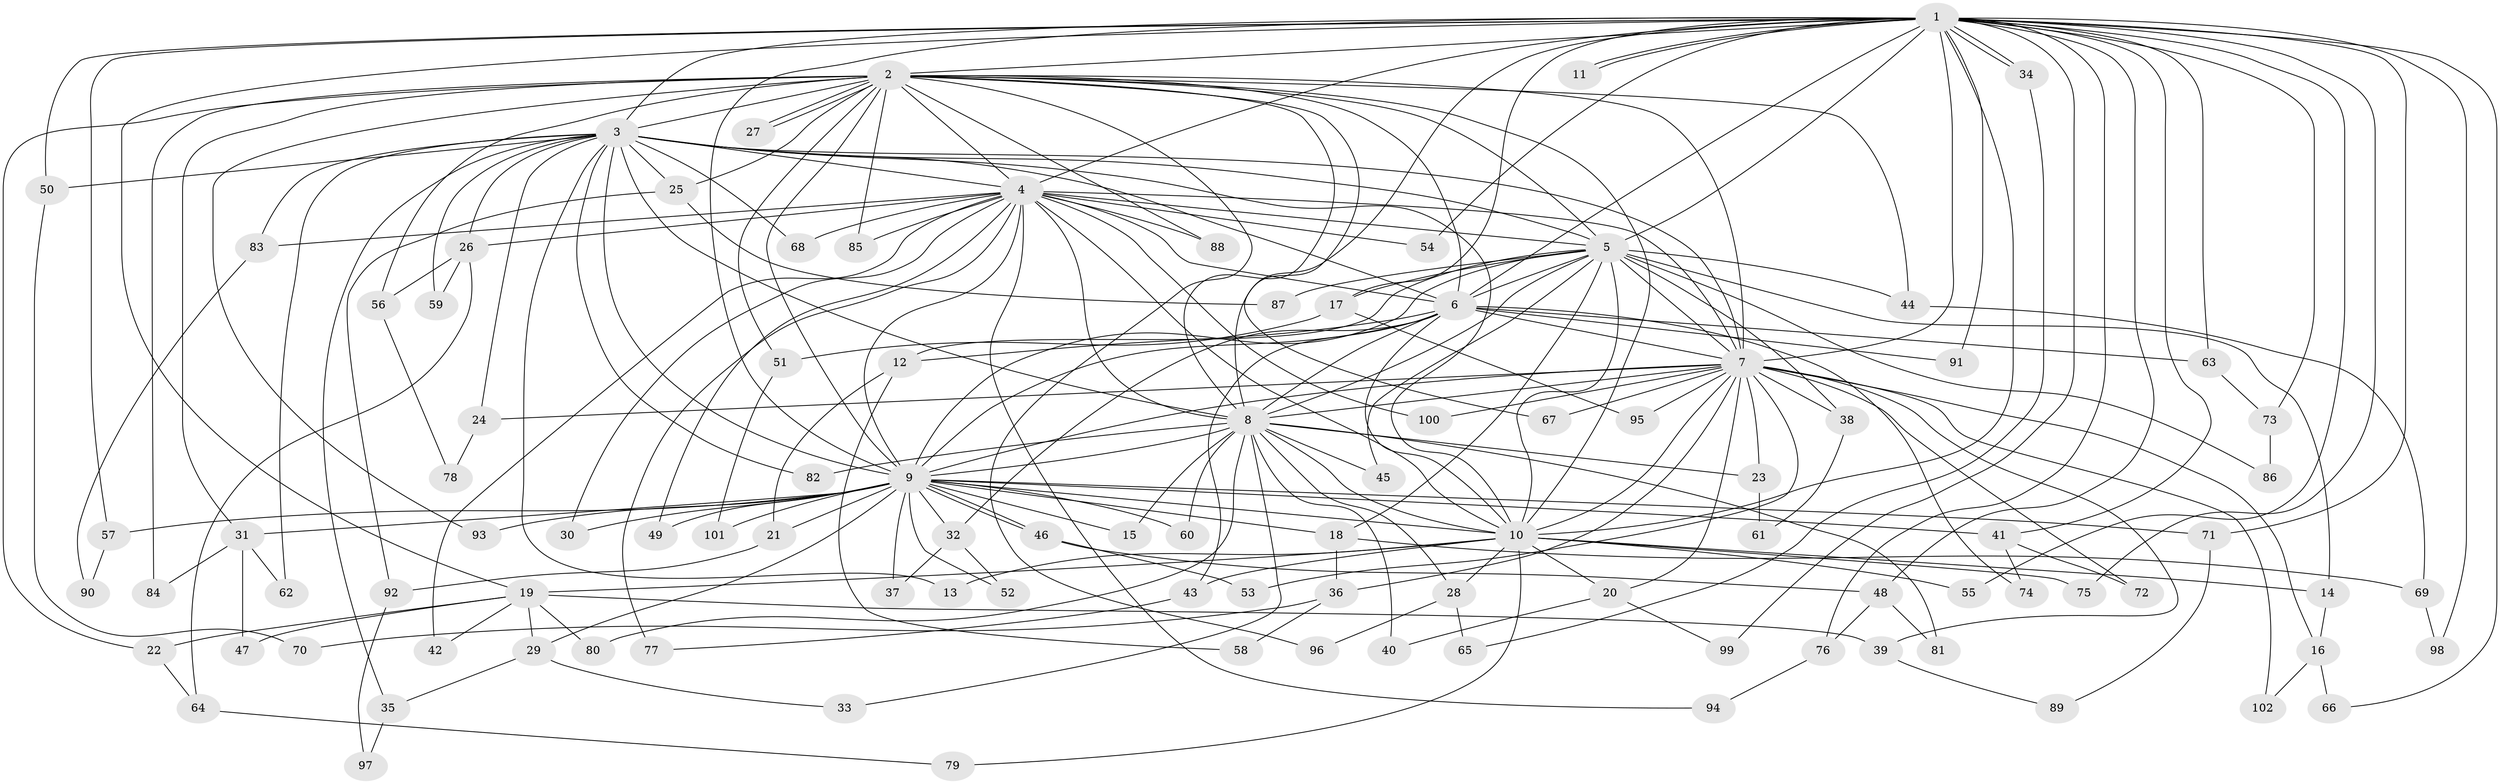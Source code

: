 // Generated by graph-tools (version 1.1) at 2025/34/03/09/25 02:34:37]
// undirected, 102 vertices, 229 edges
graph export_dot {
graph [start="1"]
  node [color=gray90,style=filled];
  1;
  2;
  3;
  4;
  5;
  6;
  7;
  8;
  9;
  10;
  11;
  12;
  13;
  14;
  15;
  16;
  17;
  18;
  19;
  20;
  21;
  22;
  23;
  24;
  25;
  26;
  27;
  28;
  29;
  30;
  31;
  32;
  33;
  34;
  35;
  36;
  37;
  38;
  39;
  40;
  41;
  42;
  43;
  44;
  45;
  46;
  47;
  48;
  49;
  50;
  51;
  52;
  53;
  54;
  55;
  56;
  57;
  58;
  59;
  60;
  61;
  62;
  63;
  64;
  65;
  66;
  67;
  68;
  69;
  70;
  71;
  72;
  73;
  74;
  75;
  76;
  77;
  78;
  79;
  80;
  81;
  82;
  83;
  84;
  85;
  86;
  87;
  88;
  89;
  90;
  91;
  92;
  93;
  94;
  95;
  96;
  97;
  98;
  99;
  100;
  101;
  102;
  1 -- 2;
  1 -- 3;
  1 -- 4;
  1 -- 5;
  1 -- 6;
  1 -- 7;
  1 -- 8;
  1 -- 9;
  1 -- 10;
  1 -- 11;
  1 -- 11;
  1 -- 17;
  1 -- 19;
  1 -- 34;
  1 -- 34;
  1 -- 41;
  1 -- 48;
  1 -- 50;
  1 -- 54;
  1 -- 55;
  1 -- 57;
  1 -- 63;
  1 -- 66;
  1 -- 71;
  1 -- 73;
  1 -- 75;
  1 -- 76;
  1 -- 91;
  1 -- 98;
  1 -- 99;
  2 -- 3;
  2 -- 4;
  2 -- 5;
  2 -- 6;
  2 -- 7;
  2 -- 8;
  2 -- 9;
  2 -- 10;
  2 -- 22;
  2 -- 25;
  2 -- 27;
  2 -- 27;
  2 -- 31;
  2 -- 44;
  2 -- 51;
  2 -- 56;
  2 -- 67;
  2 -- 84;
  2 -- 85;
  2 -- 88;
  2 -- 93;
  2 -- 96;
  3 -- 4;
  3 -- 5;
  3 -- 6;
  3 -- 7;
  3 -- 8;
  3 -- 9;
  3 -- 10;
  3 -- 13;
  3 -- 24;
  3 -- 25;
  3 -- 26;
  3 -- 35;
  3 -- 50;
  3 -- 59;
  3 -- 62;
  3 -- 68;
  3 -- 82;
  3 -- 83;
  4 -- 5;
  4 -- 6;
  4 -- 7;
  4 -- 8;
  4 -- 9;
  4 -- 10;
  4 -- 26;
  4 -- 30;
  4 -- 42;
  4 -- 49;
  4 -- 54;
  4 -- 68;
  4 -- 77;
  4 -- 83;
  4 -- 85;
  4 -- 88;
  4 -- 94;
  4 -- 100;
  5 -- 6;
  5 -- 7;
  5 -- 8;
  5 -- 9;
  5 -- 10;
  5 -- 12;
  5 -- 14;
  5 -- 17;
  5 -- 18;
  5 -- 38;
  5 -- 44;
  5 -- 45;
  5 -- 86;
  5 -- 87;
  6 -- 7;
  6 -- 8;
  6 -- 9;
  6 -- 10;
  6 -- 12;
  6 -- 32;
  6 -- 43;
  6 -- 63;
  6 -- 74;
  6 -- 91;
  7 -- 8;
  7 -- 9;
  7 -- 10;
  7 -- 16;
  7 -- 20;
  7 -- 23;
  7 -- 24;
  7 -- 36;
  7 -- 38;
  7 -- 39;
  7 -- 53;
  7 -- 67;
  7 -- 72;
  7 -- 95;
  7 -- 100;
  7 -- 102;
  8 -- 9;
  8 -- 10;
  8 -- 15;
  8 -- 23;
  8 -- 28;
  8 -- 33;
  8 -- 40;
  8 -- 45;
  8 -- 60;
  8 -- 80;
  8 -- 81;
  8 -- 82;
  9 -- 10;
  9 -- 15;
  9 -- 18;
  9 -- 21;
  9 -- 29;
  9 -- 30;
  9 -- 31;
  9 -- 32;
  9 -- 37;
  9 -- 41;
  9 -- 46;
  9 -- 46;
  9 -- 49;
  9 -- 52;
  9 -- 57;
  9 -- 60;
  9 -- 71;
  9 -- 93;
  9 -- 101;
  10 -- 13;
  10 -- 14;
  10 -- 19;
  10 -- 20;
  10 -- 28;
  10 -- 43;
  10 -- 55;
  10 -- 75;
  10 -- 79;
  12 -- 21;
  12 -- 58;
  14 -- 16;
  16 -- 66;
  16 -- 102;
  17 -- 51;
  17 -- 95;
  18 -- 36;
  18 -- 69;
  19 -- 22;
  19 -- 29;
  19 -- 39;
  19 -- 42;
  19 -- 47;
  19 -- 80;
  20 -- 40;
  20 -- 99;
  21 -- 92;
  22 -- 64;
  23 -- 61;
  24 -- 78;
  25 -- 87;
  25 -- 92;
  26 -- 56;
  26 -- 59;
  26 -- 64;
  28 -- 65;
  28 -- 96;
  29 -- 33;
  29 -- 35;
  31 -- 47;
  31 -- 62;
  31 -- 84;
  32 -- 37;
  32 -- 52;
  34 -- 65;
  35 -- 97;
  36 -- 58;
  36 -- 70;
  38 -- 61;
  39 -- 89;
  41 -- 72;
  41 -- 74;
  43 -- 77;
  44 -- 69;
  46 -- 48;
  46 -- 53;
  48 -- 76;
  48 -- 81;
  50 -- 70;
  51 -- 101;
  56 -- 78;
  57 -- 90;
  63 -- 73;
  64 -- 79;
  69 -- 98;
  71 -- 89;
  73 -- 86;
  76 -- 94;
  83 -- 90;
  92 -- 97;
}
